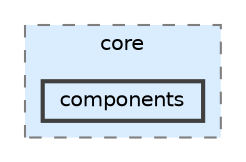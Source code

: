 digraph "build/src/CMakeFiles/Vivid.dir/core/components"
{
 // LATEX_PDF_SIZE
  bgcolor="transparent";
  edge [fontname=Helvetica,fontsize=10,labelfontname=Helvetica,labelfontsize=10];
  node [fontname=Helvetica,fontsize=10,shape=box,height=0.2,width=0.4];
  compound=true
  subgraph clusterdir_6c367376ff1d0e87f7492bc5ef9cffa5 {
    graph [ bgcolor="#daedff", pencolor="grey50", label="core", fontname=Helvetica,fontsize=10 style="filled,dashed", URL="dir_6c367376ff1d0e87f7492bc5ef9cffa5.html",tooltip=""]
  dir_8a5447739e06c0f0b2c6686be7bebfe3 [label="components", fillcolor="#daedff", color="grey25", style="filled,bold", URL="dir_8a5447739e06c0f0b2c6686be7bebfe3.html",tooltip=""];
  }
}
